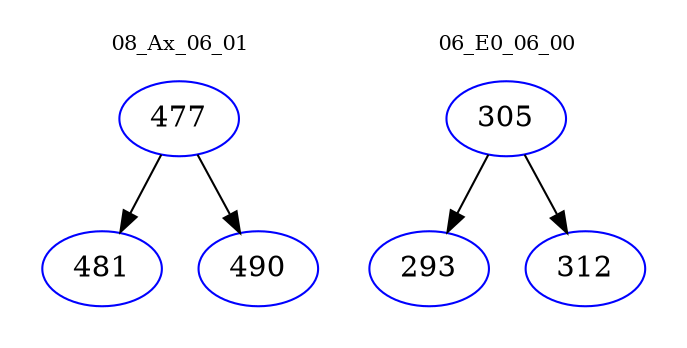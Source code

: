 digraph{
subgraph cluster_0 {
color = white
label = "08_Ax_06_01";
fontsize=10;
T0_477 [label="477", color="blue"]
T0_477 -> T0_481 [color="black"]
T0_481 [label="481", color="blue"]
T0_477 -> T0_490 [color="black"]
T0_490 [label="490", color="blue"]
}
subgraph cluster_1 {
color = white
label = "06_E0_06_00";
fontsize=10;
T1_305 [label="305", color="blue"]
T1_305 -> T1_293 [color="black"]
T1_293 [label="293", color="blue"]
T1_305 -> T1_312 [color="black"]
T1_312 [label="312", color="blue"]
}
}
